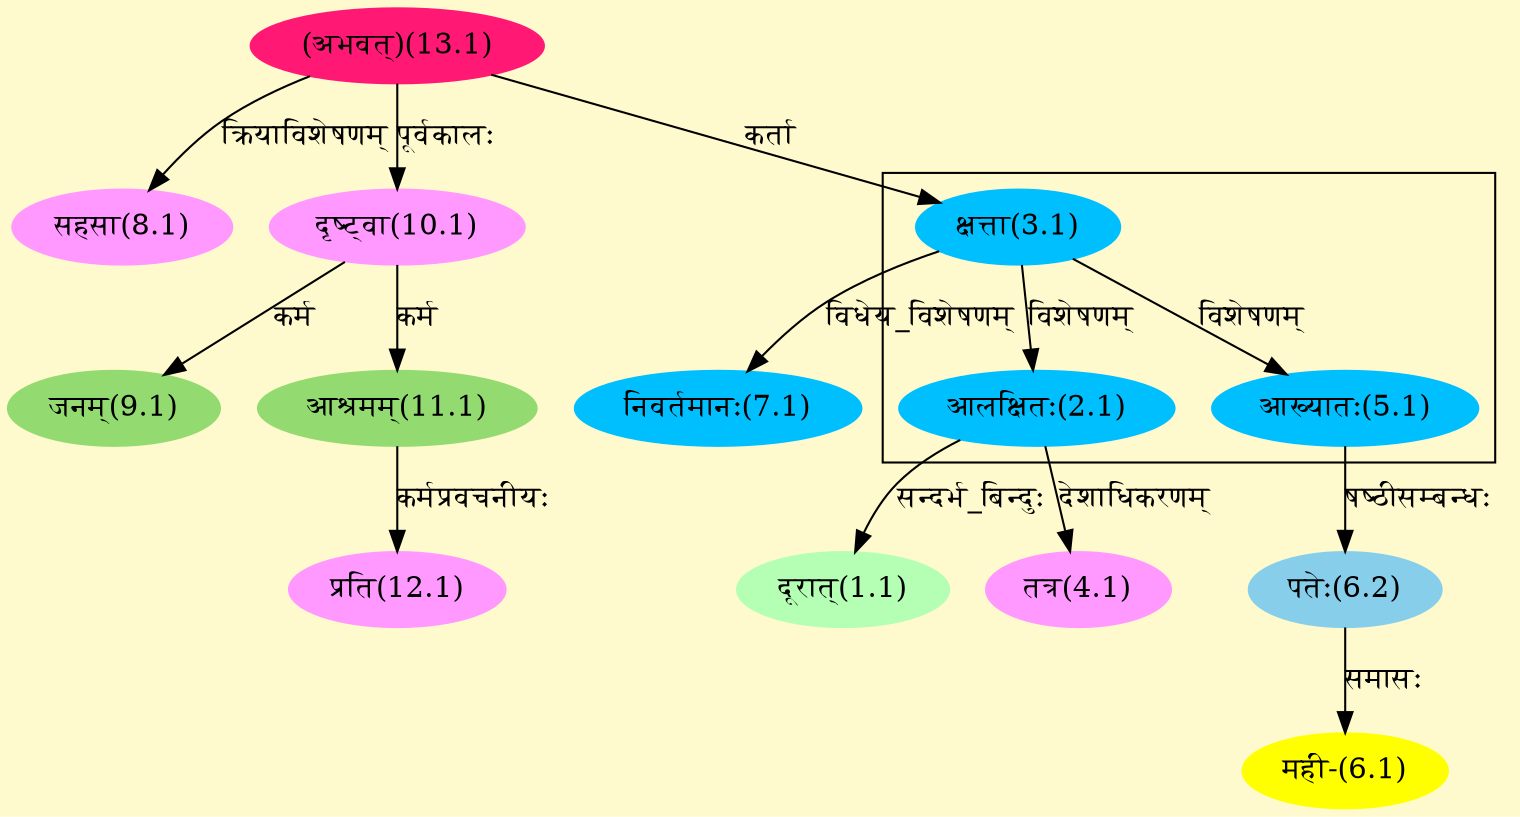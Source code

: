 digraph G{
rankdir=BT;
 compound=true;
 bgcolor="lemonchiffon1";

subgraph cluster_1{
Node2_1 [style=filled, color="#00BFFF" label = "आलक्षितः(2.1)"]
Node3_1 [style=filled, color="#00BFFF" label = "क्षत्ता(3.1)"]
Node5_1 [style=filled, color="#00BFFF" label = "आख्यातः(5.1)"]

}
Node1_1 [style=filled, color="#B4FFB4" label = "दूरात्(1.1)"]
Node2_1 [style=filled, color="#00BFFF" label = "आलक्षितः(2.1)"]
Node3_1 [style=filled, color="#00BFFF" label = "क्षत्ता(3.1)"]
Node13_1 [style=filled, color="#FF1975" label = "(अभवत्)(13.1)"]
Node4_1 [style=filled, color="#FF99FF" label = "तत्र(4.1)"]
Node6_1 [style=filled, color="#FFFF00" label = "मही-(6.1)"]
Node6_2 [style=filled, color="#87CEEB" label = "पतेः(6.2)"]
Node5_1 [style=filled, color="#00BFFF" label = "आख्यातः(5.1)"]
Node7_1 [style=filled, color="#00BFFF" label = "निवर्तमानः(7.1)"]
Node8_1 [style=filled, color="#FF99FF" label = "सहसा(8.1)"]
Node9_1 [style=filled, color="#93DB70" label = "जनम्(9.1)"]
Node10_1 [style=filled, color="#FF99FF" label = "दृष्ट्वा(10.1)"]
Node11_1 [style=filled, color="#93DB70" label = "आश्रमम्(11.1)"]
Node12_1 [style=filled, color="#FF99FF" label = "प्रति(12.1)"]
/* Start of Relations section */

Node1_1 -> Node2_1 [  label="सन्दर्भ_बिन्दुः"  dir="back" ]
Node2_1 -> Node3_1 [  label="विशेषणम्"  dir="back" ]
Node3_1 -> Node13_1 [  label="कर्ता"  dir="back" ]
Node4_1 -> Node2_1 [  label="देशाधिकरणम्"  dir="back" ]
Node5_1 -> Node3_1 [  label="विशेषणम्"  dir="back" ]
Node6_1 -> Node6_2 [  label="समासः"  dir="back" ]
Node6_2 -> Node5_1 [  label="षष्ठीसम्बन्धः"  dir="back" ]
Node7_1 -> Node3_1 [  label="विधेय_विशेषणम्"  dir="back" ]
Node8_1 -> Node13_1 [  label="क्रियाविशेषणम्"  dir="back" ]
Node9_1 -> Node10_1 [  label="कर्म"  dir="back" ]
Node10_1 -> Node13_1 [  label="पूर्वकालः"  dir="back" ]
Node11_1 -> Node10_1 [  label="कर्म"  dir="back" ]
Node12_1 -> Node11_1 [  label="कर्मप्रवचनीयः"  dir="back" ]
}
